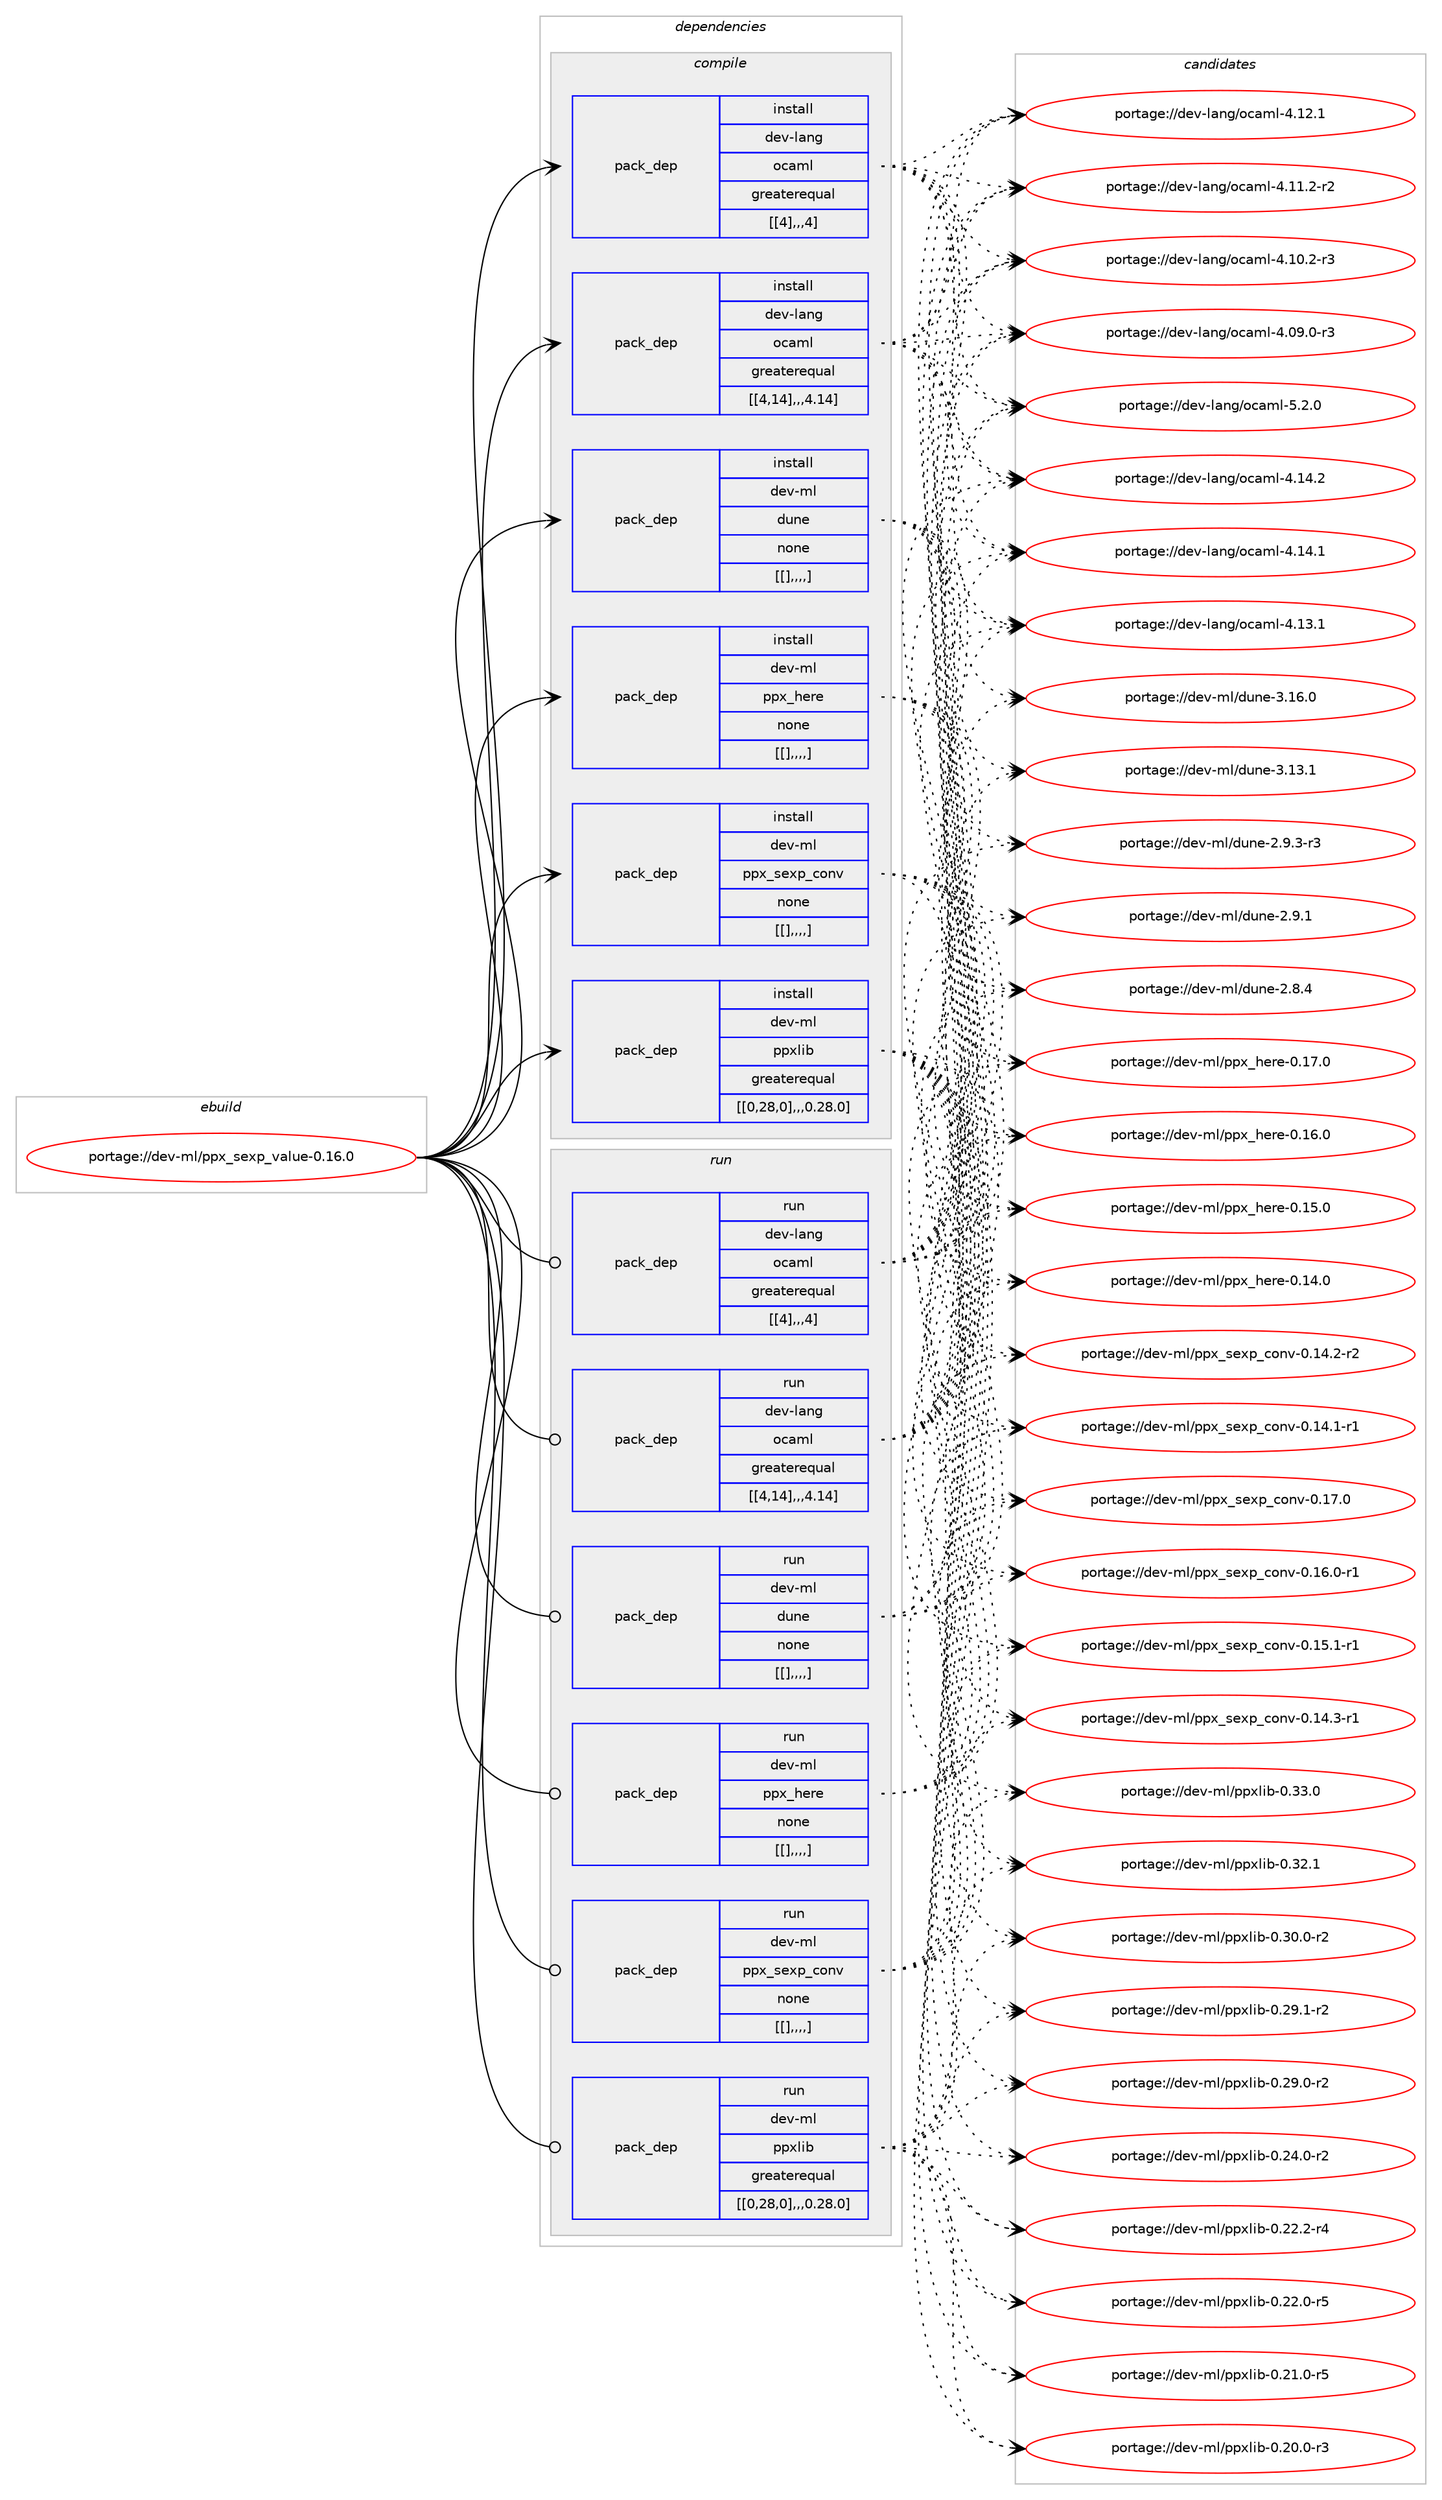 digraph prolog {

# *************
# Graph options
# *************

newrank=true;
concentrate=true;
compound=true;
graph [rankdir=LR,fontname=Helvetica,fontsize=10,ranksep=1.5];#, ranksep=2.5, nodesep=0.2];
edge  [arrowhead=vee];
node  [fontname=Helvetica,fontsize=10];

# **********
# The ebuild
# **********

subgraph cluster_leftcol {
color=gray;
label=<<i>ebuild</i>>;
id [label="portage://dev-ml/ppx_sexp_value-0.16.0", color=red, width=4, href="../dev-ml/ppx_sexp_value-0.16.0.svg"];
}

# ****************
# The dependencies
# ****************

subgraph cluster_midcol {
color=gray;
label=<<i>dependencies</i>>;
subgraph cluster_compile {
fillcolor="#eeeeee";
style=filled;
label=<<i>compile</i>>;
subgraph pack94766 {
dependency127679 [label=<<TABLE BORDER="0" CELLBORDER="1" CELLSPACING="0" CELLPADDING="4" WIDTH="220"><TR><TD ROWSPAN="6" CELLPADDING="30">pack_dep</TD></TR><TR><TD WIDTH="110">install</TD></TR><TR><TD>dev-lang</TD></TR><TR><TD>ocaml</TD></TR><TR><TD>greaterequal</TD></TR><TR><TD>[[4],,,4]</TD></TR></TABLE>>, shape=none, color=blue];
}
id:e -> dependency127679:w [weight=20,style="solid",arrowhead="vee"];
subgraph pack94781 {
dependency127681 [label=<<TABLE BORDER="0" CELLBORDER="1" CELLSPACING="0" CELLPADDING="4" WIDTH="220"><TR><TD ROWSPAN="6" CELLPADDING="30">pack_dep</TD></TR><TR><TD WIDTH="110">install</TD></TR><TR><TD>dev-lang</TD></TR><TR><TD>ocaml</TD></TR><TR><TD>greaterequal</TD></TR><TR><TD>[[4,14],,,4.14]</TD></TR></TABLE>>, shape=none, color=blue];
}
id:e -> dependency127681:w [weight=20,style="solid",arrowhead="vee"];
subgraph pack94783 {
dependency127711 [label=<<TABLE BORDER="0" CELLBORDER="1" CELLSPACING="0" CELLPADDING="4" WIDTH="220"><TR><TD ROWSPAN="6" CELLPADDING="30">pack_dep</TD></TR><TR><TD WIDTH="110">install</TD></TR><TR><TD>dev-ml</TD></TR><TR><TD>dune</TD></TR><TR><TD>none</TD></TR><TR><TD>[[],,,,]</TD></TR></TABLE>>, shape=none, color=blue];
}
id:e -> dependency127711:w [weight=20,style="solid",arrowhead="vee"];
subgraph pack94829 {
dependency127730 [label=<<TABLE BORDER="0" CELLBORDER="1" CELLSPACING="0" CELLPADDING="4" WIDTH="220"><TR><TD ROWSPAN="6" CELLPADDING="30">pack_dep</TD></TR><TR><TD WIDTH="110">install</TD></TR><TR><TD>dev-ml</TD></TR><TR><TD>ppx_here</TD></TR><TR><TD>none</TD></TR><TR><TD>[[],,,,]</TD></TR></TABLE>>, shape=none, color=blue];
}
id:e -> dependency127730:w [weight=20,style="solid",arrowhead="vee"];
subgraph pack94861 {
dependency127793 [label=<<TABLE BORDER="0" CELLBORDER="1" CELLSPACING="0" CELLPADDING="4" WIDTH="220"><TR><TD ROWSPAN="6" CELLPADDING="30">pack_dep</TD></TR><TR><TD WIDTH="110">install</TD></TR><TR><TD>dev-ml</TD></TR><TR><TD>ppx_sexp_conv</TD></TR><TR><TD>none</TD></TR><TR><TD>[[],,,,]</TD></TR></TABLE>>, shape=none, color=blue];
}
id:e -> dependency127793:w [weight=20,style="solid",arrowhead="vee"];
subgraph pack94895 {
dependency127799 [label=<<TABLE BORDER="0" CELLBORDER="1" CELLSPACING="0" CELLPADDING="4" WIDTH="220"><TR><TD ROWSPAN="6" CELLPADDING="30">pack_dep</TD></TR><TR><TD WIDTH="110">install</TD></TR><TR><TD>dev-ml</TD></TR><TR><TD>ppxlib</TD></TR><TR><TD>greaterequal</TD></TR><TR><TD>[[0,28,0],,,0.28.0]</TD></TR></TABLE>>, shape=none, color=blue];
}
id:e -> dependency127799:w [weight=20,style="solid",arrowhead="vee"];
}
subgraph cluster_compileandrun {
fillcolor="#eeeeee";
style=filled;
label=<<i>compile and run</i>>;
}
subgraph cluster_run {
fillcolor="#eeeeee";
style=filled;
label=<<i>run</i>>;
subgraph pack94898 {
dependency127804 [label=<<TABLE BORDER="0" CELLBORDER="1" CELLSPACING="0" CELLPADDING="4" WIDTH="220"><TR><TD ROWSPAN="6" CELLPADDING="30">pack_dep</TD></TR><TR><TD WIDTH="110">run</TD></TR><TR><TD>dev-lang</TD></TR><TR><TD>ocaml</TD></TR><TR><TD>greaterequal</TD></TR><TR><TD>[[4],,,4]</TD></TR></TABLE>>, shape=none, color=blue];
}
id:e -> dependency127804:w [weight=20,style="solid",arrowhead="odot"];
subgraph pack94902 {
dependency127823 [label=<<TABLE BORDER="0" CELLBORDER="1" CELLSPACING="0" CELLPADDING="4" WIDTH="220"><TR><TD ROWSPAN="6" CELLPADDING="30">pack_dep</TD></TR><TR><TD WIDTH="110">run</TD></TR><TR><TD>dev-lang</TD></TR><TR><TD>ocaml</TD></TR><TR><TD>greaterequal</TD></TR><TR><TD>[[4,14],,,4.14]</TD></TR></TABLE>>, shape=none, color=blue];
}
id:e -> dependency127823:w [weight=20,style="solid",arrowhead="odot"];
subgraph pack94922 {
dependency127853 [label=<<TABLE BORDER="0" CELLBORDER="1" CELLSPACING="0" CELLPADDING="4" WIDTH="220"><TR><TD ROWSPAN="6" CELLPADDING="30">pack_dep</TD></TR><TR><TD WIDTH="110">run</TD></TR><TR><TD>dev-ml</TD></TR><TR><TD>dune</TD></TR><TR><TD>none</TD></TR><TR><TD>[[],,,,]</TD></TR></TABLE>>, shape=none, color=blue];
}
id:e -> dependency127853:w [weight=20,style="solid",arrowhead="odot"];
subgraph pack94980 {
dependency127887 [label=<<TABLE BORDER="0" CELLBORDER="1" CELLSPACING="0" CELLPADDING="4" WIDTH="220"><TR><TD ROWSPAN="6" CELLPADDING="30">pack_dep</TD></TR><TR><TD WIDTH="110">run</TD></TR><TR><TD>dev-ml</TD></TR><TR><TD>ppx_here</TD></TR><TR><TD>none</TD></TR><TR><TD>[[],,,,]</TD></TR></TABLE>>, shape=none, color=blue];
}
id:e -> dependency127887:w [weight=20,style="solid",arrowhead="odot"];
subgraph pack94986 {
dependency127938 [label=<<TABLE BORDER="0" CELLBORDER="1" CELLSPACING="0" CELLPADDING="4" WIDTH="220"><TR><TD ROWSPAN="6" CELLPADDING="30">pack_dep</TD></TR><TR><TD WIDTH="110">run</TD></TR><TR><TD>dev-ml</TD></TR><TR><TD>ppx_sexp_conv</TD></TR><TR><TD>none</TD></TR><TR><TD>[[],,,,]</TD></TR></TABLE>>, shape=none, color=blue];
}
id:e -> dependency127938:w [weight=20,style="solid",arrowhead="odot"];
subgraph pack95050 {
dependency127974 [label=<<TABLE BORDER="0" CELLBORDER="1" CELLSPACING="0" CELLPADDING="4" WIDTH="220"><TR><TD ROWSPAN="6" CELLPADDING="30">pack_dep</TD></TR><TR><TD WIDTH="110">run</TD></TR><TR><TD>dev-ml</TD></TR><TR><TD>ppxlib</TD></TR><TR><TD>greaterequal</TD></TR><TR><TD>[[0,28,0],,,0.28.0]</TD></TR></TABLE>>, shape=none, color=blue];
}
id:e -> dependency127974:w [weight=20,style="solid",arrowhead="odot"];
}
}

# **************
# The candidates
# **************

subgraph cluster_choices {
rank=same;
color=gray;
label=<<i>candidates</i>>;

subgraph choice94305 {
color=black;
nodesep=1;
choice1001011184510897110103471119997109108455346504648 [label="portage://dev-lang/ocaml-5.2.0", color=red, width=4,href="../dev-lang/ocaml-5.2.0.svg"];
choice100101118451089711010347111999710910845524649524650 [label="portage://dev-lang/ocaml-4.14.2", color=red, width=4,href="../dev-lang/ocaml-4.14.2.svg"];
choice100101118451089711010347111999710910845524649524649 [label="portage://dev-lang/ocaml-4.14.1", color=red, width=4,href="../dev-lang/ocaml-4.14.1.svg"];
choice100101118451089711010347111999710910845524649514649 [label="portage://dev-lang/ocaml-4.13.1", color=red, width=4,href="../dev-lang/ocaml-4.13.1.svg"];
choice100101118451089711010347111999710910845524649504649 [label="portage://dev-lang/ocaml-4.12.1", color=red, width=4,href="../dev-lang/ocaml-4.12.1.svg"];
choice1001011184510897110103471119997109108455246494946504511450 [label="portage://dev-lang/ocaml-4.11.2-r2", color=red, width=4,href="../dev-lang/ocaml-4.11.2-r2.svg"];
choice1001011184510897110103471119997109108455246494846504511451 [label="portage://dev-lang/ocaml-4.10.2-r3", color=red, width=4,href="../dev-lang/ocaml-4.10.2-r3.svg"];
choice1001011184510897110103471119997109108455246485746484511451 [label="portage://dev-lang/ocaml-4.09.0-r3", color=red, width=4,href="../dev-lang/ocaml-4.09.0-r3.svg"];
dependency127679:e -> choice1001011184510897110103471119997109108455346504648:w [style=dotted,weight="100"];
dependency127679:e -> choice100101118451089711010347111999710910845524649524650:w [style=dotted,weight="100"];
dependency127679:e -> choice100101118451089711010347111999710910845524649524649:w [style=dotted,weight="100"];
dependency127679:e -> choice100101118451089711010347111999710910845524649514649:w [style=dotted,weight="100"];
dependency127679:e -> choice100101118451089711010347111999710910845524649504649:w [style=dotted,weight="100"];
dependency127679:e -> choice1001011184510897110103471119997109108455246494946504511450:w [style=dotted,weight="100"];
dependency127679:e -> choice1001011184510897110103471119997109108455246494846504511451:w [style=dotted,weight="100"];
dependency127679:e -> choice1001011184510897110103471119997109108455246485746484511451:w [style=dotted,weight="100"];
}
subgraph choice94315 {
color=black;
nodesep=1;
choice1001011184510897110103471119997109108455346504648 [label="portage://dev-lang/ocaml-5.2.0", color=red, width=4,href="../dev-lang/ocaml-5.2.0.svg"];
choice100101118451089711010347111999710910845524649524650 [label="portage://dev-lang/ocaml-4.14.2", color=red, width=4,href="../dev-lang/ocaml-4.14.2.svg"];
choice100101118451089711010347111999710910845524649524649 [label="portage://dev-lang/ocaml-4.14.1", color=red, width=4,href="../dev-lang/ocaml-4.14.1.svg"];
choice100101118451089711010347111999710910845524649514649 [label="portage://dev-lang/ocaml-4.13.1", color=red, width=4,href="../dev-lang/ocaml-4.13.1.svg"];
choice100101118451089711010347111999710910845524649504649 [label="portage://dev-lang/ocaml-4.12.1", color=red, width=4,href="../dev-lang/ocaml-4.12.1.svg"];
choice1001011184510897110103471119997109108455246494946504511450 [label="portage://dev-lang/ocaml-4.11.2-r2", color=red, width=4,href="../dev-lang/ocaml-4.11.2-r2.svg"];
choice1001011184510897110103471119997109108455246494846504511451 [label="portage://dev-lang/ocaml-4.10.2-r3", color=red, width=4,href="../dev-lang/ocaml-4.10.2-r3.svg"];
choice1001011184510897110103471119997109108455246485746484511451 [label="portage://dev-lang/ocaml-4.09.0-r3", color=red, width=4,href="../dev-lang/ocaml-4.09.0-r3.svg"];
dependency127681:e -> choice1001011184510897110103471119997109108455346504648:w [style=dotted,weight="100"];
dependency127681:e -> choice100101118451089711010347111999710910845524649524650:w [style=dotted,weight="100"];
dependency127681:e -> choice100101118451089711010347111999710910845524649524649:w [style=dotted,weight="100"];
dependency127681:e -> choice100101118451089711010347111999710910845524649514649:w [style=dotted,weight="100"];
dependency127681:e -> choice100101118451089711010347111999710910845524649504649:w [style=dotted,weight="100"];
dependency127681:e -> choice1001011184510897110103471119997109108455246494946504511450:w [style=dotted,weight="100"];
dependency127681:e -> choice1001011184510897110103471119997109108455246494846504511451:w [style=dotted,weight="100"];
dependency127681:e -> choice1001011184510897110103471119997109108455246485746484511451:w [style=dotted,weight="100"];
}
subgraph choice94325 {
color=black;
nodesep=1;
choice100101118451091084710011711010145514649544648 [label="portage://dev-ml/dune-3.16.0", color=red, width=4,href="../dev-ml/dune-3.16.0.svg"];
choice100101118451091084710011711010145514649514649 [label="portage://dev-ml/dune-3.13.1", color=red, width=4,href="../dev-ml/dune-3.13.1.svg"];
choice10010111845109108471001171101014550465746514511451 [label="portage://dev-ml/dune-2.9.3-r3", color=red, width=4,href="../dev-ml/dune-2.9.3-r3.svg"];
choice1001011184510910847100117110101455046574649 [label="portage://dev-ml/dune-2.9.1", color=red, width=4,href="../dev-ml/dune-2.9.1.svg"];
choice1001011184510910847100117110101455046564652 [label="portage://dev-ml/dune-2.8.4", color=red, width=4,href="../dev-ml/dune-2.8.4.svg"];
dependency127711:e -> choice100101118451091084710011711010145514649544648:w [style=dotted,weight="100"];
dependency127711:e -> choice100101118451091084710011711010145514649514649:w [style=dotted,weight="100"];
dependency127711:e -> choice10010111845109108471001171101014550465746514511451:w [style=dotted,weight="100"];
dependency127711:e -> choice1001011184510910847100117110101455046574649:w [style=dotted,weight="100"];
dependency127711:e -> choice1001011184510910847100117110101455046564652:w [style=dotted,weight="100"];
}
subgraph choice94357 {
color=black;
nodesep=1;
choice10010111845109108471121121209510410111410145484649554648 [label="portage://dev-ml/ppx_here-0.17.0", color=red, width=4,href="../dev-ml/ppx_here-0.17.0.svg"];
choice10010111845109108471121121209510410111410145484649544648 [label="portage://dev-ml/ppx_here-0.16.0", color=red, width=4,href="../dev-ml/ppx_here-0.16.0.svg"];
choice10010111845109108471121121209510410111410145484649534648 [label="portage://dev-ml/ppx_here-0.15.0", color=red, width=4,href="../dev-ml/ppx_here-0.15.0.svg"];
choice10010111845109108471121121209510410111410145484649524648 [label="portage://dev-ml/ppx_here-0.14.0", color=red, width=4,href="../dev-ml/ppx_here-0.14.0.svg"];
dependency127730:e -> choice10010111845109108471121121209510410111410145484649554648:w [style=dotted,weight="100"];
dependency127730:e -> choice10010111845109108471121121209510410111410145484649544648:w [style=dotted,weight="100"];
dependency127730:e -> choice10010111845109108471121121209510410111410145484649534648:w [style=dotted,weight="100"];
dependency127730:e -> choice10010111845109108471121121209510410111410145484649524648:w [style=dotted,weight="100"];
}
subgraph choice94429 {
color=black;
nodesep=1;
choice100101118451091084711211212095115101120112959911111011845484649554648 [label="portage://dev-ml/ppx_sexp_conv-0.17.0", color=red, width=4,href="../dev-ml/ppx_sexp_conv-0.17.0.svg"];
choice1001011184510910847112112120951151011201129599111110118454846495446484511449 [label="portage://dev-ml/ppx_sexp_conv-0.16.0-r1", color=red, width=4,href="../dev-ml/ppx_sexp_conv-0.16.0-r1.svg"];
choice1001011184510910847112112120951151011201129599111110118454846495346494511449 [label="portage://dev-ml/ppx_sexp_conv-0.15.1-r1", color=red, width=4,href="../dev-ml/ppx_sexp_conv-0.15.1-r1.svg"];
choice1001011184510910847112112120951151011201129599111110118454846495246514511449 [label="portage://dev-ml/ppx_sexp_conv-0.14.3-r1", color=red, width=4,href="../dev-ml/ppx_sexp_conv-0.14.3-r1.svg"];
choice1001011184510910847112112120951151011201129599111110118454846495246504511450 [label="portage://dev-ml/ppx_sexp_conv-0.14.2-r2", color=red, width=4,href="../dev-ml/ppx_sexp_conv-0.14.2-r2.svg"];
choice1001011184510910847112112120951151011201129599111110118454846495246494511449 [label="portage://dev-ml/ppx_sexp_conv-0.14.1-r1", color=red, width=4,href="../dev-ml/ppx_sexp_conv-0.14.1-r1.svg"];
dependency127793:e -> choice100101118451091084711211212095115101120112959911111011845484649554648:w [style=dotted,weight="100"];
dependency127793:e -> choice1001011184510910847112112120951151011201129599111110118454846495446484511449:w [style=dotted,weight="100"];
dependency127793:e -> choice1001011184510910847112112120951151011201129599111110118454846495346494511449:w [style=dotted,weight="100"];
dependency127793:e -> choice1001011184510910847112112120951151011201129599111110118454846495246514511449:w [style=dotted,weight="100"];
dependency127793:e -> choice1001011184510910847112112120951151011201129599111110118454846495246504511450:w [style=dotted,weight="100"];
dependency127793:e -> choice1001011184510910847112112120951151011201129599111110118454846495246494511449:w [style=dotted,weight="100"];
}
subgraph choice94440 {
color=black;
nodesep=1;
choice10010111845109108471121121201081059845484651514648 [label="portage://dev-ml/ppxlib-0.33.0", color=red, width=4,href="../dev-ml/ppxlib-0.33.0.svg"];
choice10010111845109108471121121201081059845484651504649 [label="portage://dev-ml/ppxlib-0.32.1", color=red, width=4,href="../dev-ml/ppxlib-0.32.1.svg"];
choice100101118451091084711211212010810598454846514846484511450 [label="portage://dev-ml/ppxlib-0.30.0-r2", color=red, width=4,href="../dev-ml/ppxlib-0.30.0-r2.svg"];
choice100101118451091084711211212010810598454846505746494511450 [label="portage://dev-ml/ppxlib-0.29.1-r2", color=red, width=4,href="../dev-ml/ppxlib-0.29.1-r2.svg"];
choice100101118451091084711211212010810598454846505746484511450 [label="portage://dev-ml/ppxlib-0.29.0-r2", color=red, width=4,href="../dev-ml/ppxlib-0.29.0-r2.svg"];
choice100101118451091084711211212010810598454846505246484511450 [label="portage://dev-ml/ppxlib-0.24.0-r2", color=red, width=4,href="../dev-ml/ppxlib-0.24.0-r2.svg"];
choice100101118451091084711211212010810598454846505046504511452 [label="portage://dev-ml/ppxlib-0.22.2-r4", color=red, width=4,href="../dev-ml/ppxlib-0.22.2-r4.svg"];
choice100101118451091084711211212010810598454846505046484511453 [label="portage://dev-ml/ppxlib-0.22.0-r5", color=red, width=4,href="../dev-ml/ppxlib-0.22.0-r5.svg"];
choice100101118451091084711211212010810598454846504946484511453 [label="portage://dev-ml/ppxlib-0.21.0-r5", color=red, width=4,href="../dev-ml/ppxlib-0.21.0-r5.svg"];
choice100101118451091084711211212010810598454846504846484511451 [label="portage://dev-ml/ppxlib-0.20.0-r3", color=red, width=4,href="../dev-ml/ppxlib-0.20.0-r3.svg"];
dependency127799:e -> choice10010111845109108471121121201081059845484651514648:w [style=dotted,weight="100"];
dependency127799:e -> choice10010111845109108471121121201081059845484651504649:w [style=dotted,weight="100"];
dependency127799:e -> choice100101118451091084711211212010810598454846514846484511450:w [style=dotted,weight="100"];
dependency127799:e -> choice100101118451091084711211212010810598454846505746494511450:w [style=dotted,weight="100"];
dependency127799:e -> choice100101118451091084711211212010810598454846505746484511450:w [style=dotted,weight="100"];
dependency127799:e -> choice100101118451091084711211212010810598454846505246484511450:w [style=dotted,weight="100"];
dependency127799:e -> choice100101118451091084711211212010810598454846505046504511452:w [style=dotted,weight="100"];
dependency127799:e -> choice100101118451091084711211212010810598454846505046484511453:w [style=dotted,weight="100"];
dependency127799:e -> choice100101118451091084711211212010810598454846504946484511453:w [style=dotted,weight="100"];
dependency127799:e -> choice100101118451091084711211212010810598454846504846484511451:w [style=dotted,weight="100"];
}
subgraph choice94467 {
color=black;
nodesep=1;
choice1001011184510897110103471119997109108455346504648 [label="portage://dev-lang/ocaml-5.2.0", color=red, width=4,href="../dev-lang/ocaml-5.2.0.svg"];
choice100101118451089711010347111999710910845524649524650 [label="portage://dev-lang/ocaml-4.14.2", color=red, width=4,href="../dev-lang/ocaml-4.14.2.svg"];
choice100101118451089711010347111999710910845524649524649 [label="portage://dev-lang/ocaml-4.14.1", color=red, width=4,href="../dev-lang/ocaml-4.14.1.svg"];
choice100101118451089711010347111999710910845524649514649 [label="portage://dev-lang/ocaml-4.13.1", color=red, width=4,href="../dev-lang/ocaml-4.13.1.svg"];
choice100101118451089711010347111999710910845524649504649 [label="portage://dev-lang/ocaml-4.12.1", color=red, width=4,href="../dev-lang/ocaml-4.12.1.svg"];
choice1001011184510897110103471119997109108455246494946504511450 [label="portage://dev-lang/ocaml-4.11.2-r2", color=red, width=4,href="../dev-lang/ocaml-4.11.2-r2.svg"];
choice1001011184510897110103471119997109108455246494846504511451 [label="portage://dev-lang/ocaml-4.10.2-r3", color=red, width=4,href="../dev-lang/ocaml-4.10.2-r3.svg"];
choice1001011184510897110103471119997109108455246485746484511451 [label="portage://dev-lang/ocaml-4.09.0-r3", color=red, width=4,href="../dev-lang/ocaml-4.09.0-r3.svg"];
dependency127804:e -> choice1001011184510897110103471119997109108455346504648:w [style=dotted,weight="100"];
dependency127804:e -> choice100101118451089711010347111999710910845524649524650:w [style=dotted,weight="100"];
dependency127804:e -> choice100101118451089711010347111999710910845524649524649:w [style=dotted,weight="100"];
dependency127804:e -> choice100101118451089711010347111999710910845524649514649:w [style=dotted,weight="100"];
dependency127804:e -> choice100101118451089711010347111999710910845524649504649:w [style=dotted,weight="100"];
dependency127804:e -> choice1001011184510897110103471119997109108455246494946504511450:w [style=dotted,weight="100"];
dependency127804:e -> choice1001011184510897110103471119997109108455246494846504511451:w [style=dotted,weight="100"];
dependency127804:e -> choice1001011184510897110103471119997109108455246485746484511451:w [style=dotted,weight="100"];
}
subgraph choice94509 {
color=black;
nodesep=1;
choice1001011184510897110103471119997109108455346504648 [label="portage://dev-lang/ocaml-5.2.0", color=red, width=4,href="../dev-lang/ocaml-5.2.0.svg"];
choice100101118451089711010347111999710910845524649524650 [label="portage://dev-lang/ocaml-4.14.2", color=red, width=4,href="../dev-lang/ocaml-4.14.2.svg"];
choice100101118451089711010347111999710910845524649524649 [label="portage://dev-lang/ocaml-4.14.1", color=red, width=4,href="../dev-lang/ocaml-4.14.1.svg"];
choice100101118451089711010347111999710910845524649514649 [label="portage://dev-lang/ocaml-4.13.1", color=red, width=4,href="../dev-lang/ocaml-4.13.1.svg"];
choice100101118451089711010347111999710910845524649504649 [label="portage://dev-lang/ocaml-4.12.1", color=red, width=4,href="../dev-lang/ocaml-4.12.1.svg"];
choice1001011184510897110103471119997109108455246494946504511450 [label="portage://dev-lang/ocaml-4.11.2-r2", color=red, width=4,href="../dev-lang/ocaml-4.11.2-r2.svg"];
choice1001011184510897110103471119997109108455246494846504511451 [label="portage://dev-lang/ocaml-4.10.2-r3", color=red, width=4,href="../dev-lang/ocaml-4.10.2-r3.svg"];
choice1001011184510897110103471119997109108455246485746484511451 [label="portage://dev-lang/ocaml-4.09.0-r3", color=red, width=4,href="../dev-lang/ocaml-4.09.0-r3.svg"];
dependency127823:e -> choice1001011184510897110103471119997109108455346504648:w [style=dotted,weight="100"];
dependency127823:e -> choice100101118451089711010347111999710910845524649524650:w [style=dotted,weight="100"];
dependency127823:e -> choice100101118451089711010347111999710910845524649524649:w [style=dotted,weight="100"];
dependency127823:e -> choice100101118451089711010347111999710910845524649514649:w [style=dotted,weight="100"];
dependency127823:e -> choice100101118451089711010347111999710910845524649504649:w [style=dotted,weight="100"];
dependency127823:e -> choice1001011184510897110103471119997109108455246494946504511450:w [style=dotted,weight="100"];
dependency127823:e -> choice1001011184510897110103471119997109108455246494846504511451:w [style=dotted,weight="100"];
dependency127823:e -> choice1001011184510897110103471119997109108455246485746484511451:w [style=dotted,weight="100"];
}
subgraph choice94521 {
color=black;
nodesep=1;
choice100101118451091084710011711010145514649544648 [label="portage://dev-ml/dune-3.16.0", color=red, width=4,href="../dev-ml/dune-3.16.0.svg"];
choice100101118451091084710011711010145514649514649 [label="portage://dev-ml/dune-3.13.1", color=red, width=4,href="../dev-ml/dune-3.13.1.svg"];
choice10010111845109108471001171101014550465746514511451 [label="portage://dev-ml/dune-2.9.3-r3", color=red, width=4,href="../dev-ml/dune-2.9.3-r3.svg"];
choice1001011184510910847100117110101455046574649 [label="portage://dev-ml/dune-2.9.1", color=red, width=4,href="../dev-ml/dune-2.9.1.svg"];
choice1001011184510910847100117110101455046564652 [label="portage://dev-ml/dune-2.8.4", color=red, width=4,href="../dev-ml/dune-2.8.4.svg"];
dependency127853:e -> choice100101118451091084710011711010145514649544648:w [style=dotted,weight="100"];
dependency127853:e -> choice100101118451091084710011711010145514649514649:w [style=dotted,weight="100"];
dependency127853:e -> choice10010111845109108471001171101014550465746514511451:w [style=dotted,weight="100"];
dependency127853:e -> choice1001011184510910847100117110101455046574649:w [style=dotted,weight="100"];
dependency127853:e -> choice1001011184510910847100117110101455046564652:w [style=dotted,weight="100"];
}
subgraph choice94617 {
color=black;
nodesep=1;
choice10010111845109108471121121209510410111410145484649554648 [label="portage://dev-ml/ppx_here-0.17.0", color=red, width=4,href="../dev-ml/ppx_here-0.17.0.svg"];
choice10010111845109108471121121209510410111410145484649544648 [label="portage://dev-ml/ppx_here-0.16.0", color=red, width=4,href="../dev-ml/ppx_here-0.16.0.svg"];
choice10010111845109108471121121209510410111410145484649534648 [label="portage://dev-ml/ppx_here-0.15.0", color=red, width=4,href="../dev-ml/ppx_here-0.15.0.svg"];
choice10010111845109108471121121209510410111410145484649524648 [label="portage://dev-ml/ppx_here-0.14.0", color=red, width=4,href="../dev-ml/ppx_here-0.14.0.svg"];
dependency127887:e -> choice10010111845109108471121121209510410111410145484649554648:w [style=dotted,weight="100"];
dependency127887:e -> choice10010111845109108471121121209510410111410145484649544648:w [style=dotted,weight="100"];
dependency127887:e -> choice10010111845109108471121121209510410111410145484649534648:w [style=dotted,weight="100"];
dependency127887:e -> choice10010111845109108471121121209510410111410145484649524648:w [style=dotted,weight="100"];
}
subgraph choice94671 {
color=black;
nodesep=1;
choice100101118451091084711211212095115101120112959911111011845484649554648 [label="portage://dev-ml/ppx_sexp_conv-0.17.0", color=red, width=4,href="../dev-ml/ppx_sexp_conv-0.17.0.svg"];
choice1001011184510910847112112120951151011201129599111110118454846495446484511449 [label="portage://dev-ml/ppx_sexp_conv-0.16.0-r1", color=red, width=4,href="../dev-ml/ppx_sexp_conv-0.16.0-r1.svg"];
choice1001011184510910847112112120951151011201129599111110118454846495346494511449 [label="portage://dev-ml/ppx_sexp_conv-0.15.1-r1", color=red, width=4,href="../dev-ml/ppx_sexp_conv-0.15.1-r1.svg"];
choice1001011184510910847112112120951151011201129599111110118454846495246514511449 [label="portage://dev-ml/ppx_sexp_conv-0.14.3-r1", color=red, width=4,href="../dev-ml/ppx_sexp_conv-0.14.3-r1.svg"];
choice1001011184510910847112112120951151011201129599111110118454846495246504511450 [label="portage://dev-ml/ppx_sexp_conv-0.14.2-r2", color=red, width=4,href="../dev-ml/ppx_sexp_conv-0.14.2-r2.svg"];
choice1001011184510910847112112120951151011201129599111110118454846495246494511449 [label="portage://dev-ml/ppx_sexp_conv-0.14.1-r1", color=red, width=4,href="../dev-ml/ppx_sexp_conv-0.14.1-r1.svg"];
dependency127938:e -> choice100101118451091084711211212095115101120112959911111011845484649554648:w [style=dotted,weight="100"];
dependency127938:e -> choice1001011184510910847112112120951151011201129599111110118454846495446484511449:w [style=dotted,weight="100"];
dependency127938:e -> choice1001011184510910847112112120951151011201129599111110118454846495346494511449:w [style=dotted,weight="100"];
dependency127938:e -> choice1001011184510910847112112120951151011201129599111110118454846495246514511449:w [style=dotted,weight="100"];
dependency127938:e -> choice1001011184510910847112112120951151011201129599111110118454846495246504511450:w [style=dotted,weight="100"];
dependency127938:e -> choice1001011184510910847112112120951151011201129599111110118454846495246494511449:w [style=dotted,weight="100"];
}
subgraph choice94678 {
color=black;
nodesep=1;
choice10010111845109108471121121201081059845484651514648 [label="portage://dev-ml/ppxlib-0.33.0", color=red, width=4,href="../dev-ml/ppxlib-0.33.0.svg"];
choice10010111845109108471121121201081059845484651504649 [label="portage://dev-ml/ppxlib-0.32.1", color=red, width=4,href="../dev-ml/ppxlib-0.32.1.svg"];
choice100101118451091084711211212010810598454846514846484511450 [label="portage://dev-ml/ppxlib-0.30.0-r2", color=red, width=4,href="../dev-ml/ppxlib-0.30.0-r2.svg"];
choice100101118451091084711211212010810598454846505746494511450 [label="portage://dev-ml/ppxlib-0.29.1-r2", color=red, width=4,href="../dev-ml/ppxlib-0.29.1-r2.svg"];
choice100101118451091084711211212010810598454846505746484511450 [label="portage://dev-ml/ppxlib-0.29.0-r2", color=red, width=4,href="../dev-ml/ppxlib-0.29.0-r2.svg"];
choice100101118451091084711211212010810598454846505246484511450 [label="portage://dev-ml/ppxlib-0.24.0-r2", color=red, width=4,href="../dev-ml/ppxlib-0.24.0-r2.svg"];
choice100101118451091084711211212010810598454846505046504511452 [label="portage://dev-ml/ppxlib-0.22.2-r4", color=red, width=4,href="../dev-ml/ppxlib-0.22.2-r4.svg"];
choice100101118451091084711211212010810598454846505046484511453 [label="portage://dev-ml/ppxlib-0.22.0-r5", color=red, width=4,href="../dev-ml/ppxlib-0.22.0-r5.svg"];
choice100101118451091084711211212010810598454846504946484511453 [label="portage://dev-ml/ppxlib-0.21.0-r5", color=red, width=4,href="../dev-ml/ppxlib-0.21.0-r5.svg"];
choice100101118451091084711211212010810598454846504846484511451 [label="portage://dev-ml/ppxlib-0.20.0-r3", color=red, width=4,href="../dev-ml/ppxlib-0.20.0-r3.svg"];
dependency127974:e -> choice10010111845109108471121121201081059845484651514648:w [style=dotted,weight="100"];
dependency127974:e -> choice10010111845109108471121121201081059845484651504649:w [style=dotted,weight="100"];
dependency127974:e -> choice100101118451091084711211212010810598454846514846484511450:w [style=dotted,weight="100"];
dependency127974:e -> choice100101118451091084711211212010810598454846505746494511450:w [style=dotted,weight="100"];
dependency127974:e -> choice100101118451091084711211212010810598454846505746484511450:w [style=dotted,weight="100"];
dependency127974:e -> choice100101118451091084711211212010810598454846505246484511450:w [style=dotted,weight="100"];
dependency127974:e -> choice100101118451091084711211212010810598454846505046504511452:w [style=dotted,weight="100"];
dependency127974:e -> choice100101118451091084711211212010810598454846505046484511453:w [style=dotted,weight="100"];
dependency127974:e -> choice100101118451091084711211212010810598454846504946484511453:w [style=dotted,weight="100"];
dependency127974:e -> choice100101118451091084711211212010810598454846504846484511451:w [style=dotted,weight="100"];
}
}

}
